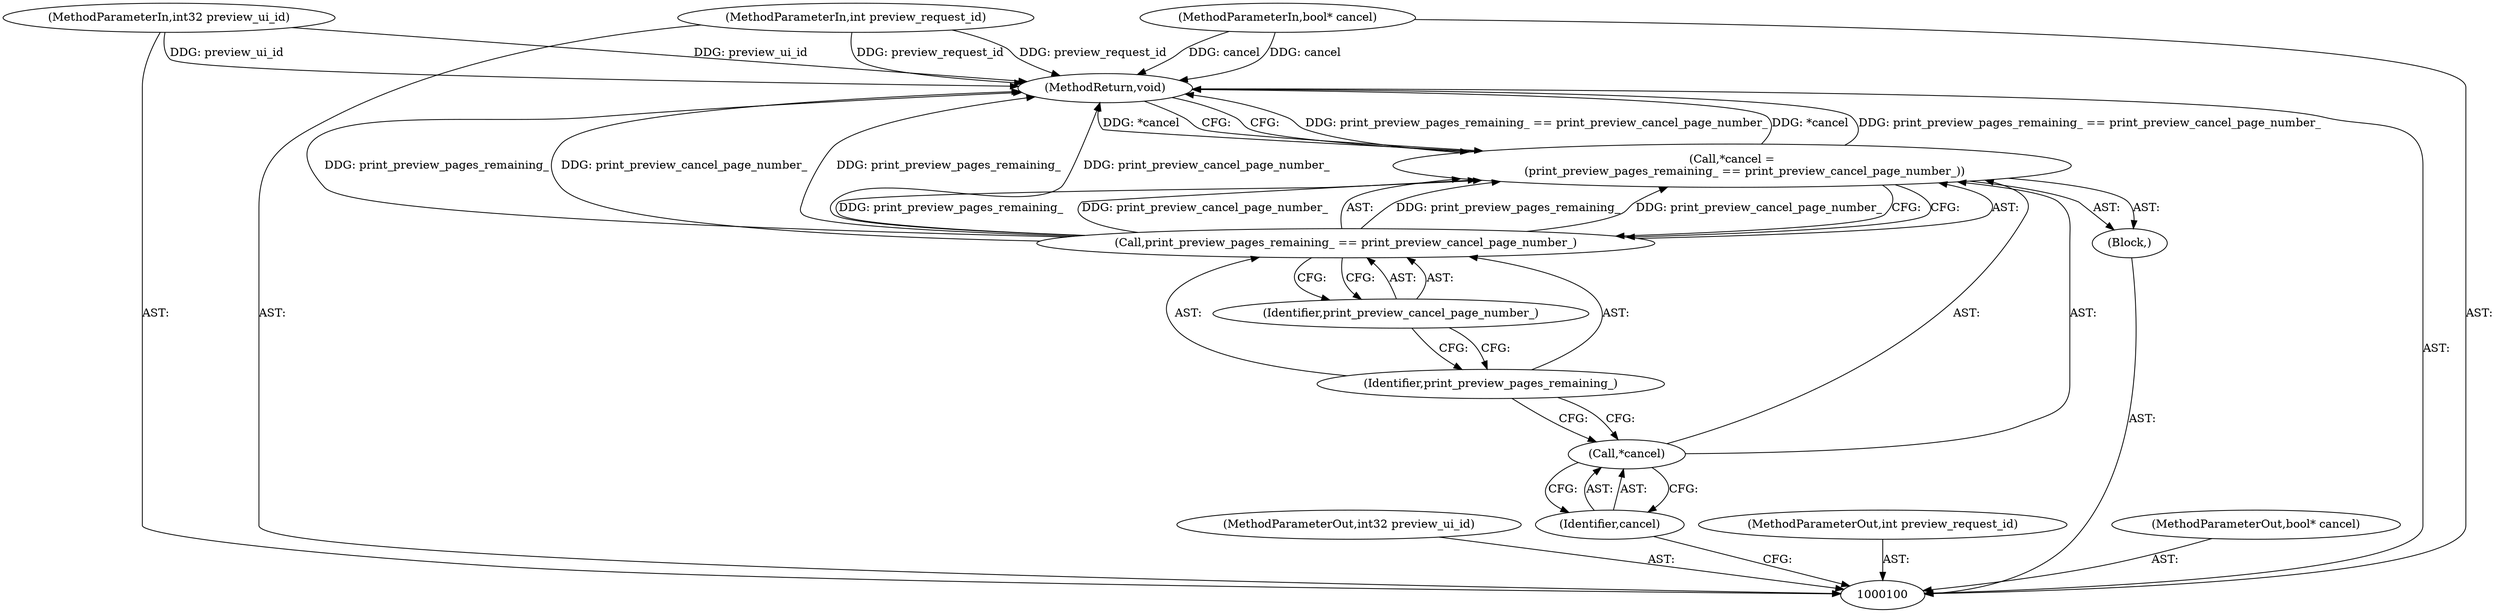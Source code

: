digraph "0_Chrome_116d0963cadfbf55ef2ec3d13781987c4d80517a_27" {
"1000111" [label="(MethodReturn,void)"];
"1000101" [label="(MethodParameterIn,int32 preview_ui_id)"];
"1000132" [label="(MethodParameterOut,int32 preview_ui_id)"];
"1000102" [label="(MethodParameterIn,int preview_request_id)"];
"1000133" [label="(MethodParameterOut,int preview_request_id)"];
"1000103" [label="(MethodParameterIn,bool* cancel)"];
"1000134" [label="(MethodParameterOut,bool* cancel)"];
"1000104" [label="(Block,)"];
"1000105" [label="(Call,*cancel =\n       (print_preview_pages_remaining_ == print_preview_cancel_page_number_))"];
"1000106" [label="(Call,*cancel)"];
"1000107" [label="(Identifier,cancel)"];
"1000110" [label="(Identifier,print_preview_cancel_page_number_)"];
"1000108" [label="(Call,print_preview_pages_remaining_ == print_preview_cancel_page_number_)"];
"1000109" [label="(Identifier,print_preview_pages_remaining_)"];
"1000111" -> "1000100"  [label="AST: "];
"1000111" -> "1000105"  [label="CFG: "];
"1000105" -> "1000111"  [label="DDG: print_preview_pages_remaining_ == print_preview_cancel_page_number_"];
"1000105" -> "1000111"  [label="DDG: *cancel"];
"1000103" -> "1000111"  [label="DDG: cancel"];
"1000102" -> "1000111"  [label="DDG: preview_request_id"];
"1000101" -> "1000111"  [label="DDG: preview_ui_id"];
"1000108" -> "1000111"  [label="DDG: print_preview_cancel_page_number_"];
"1000108" -> "1000111"  [label="DDG: print_preview_pages_remaining_"];
"1000101" -> "1000100"  [label="AST: "];
"1000101" -> "1000111"  [label="DDG: preview_ui_id"];
"1000132" -> "1000100"  [label="AST: "];
"1000102" -> "1000100"  [label="AST: "];
"1000102" -> "1000111"  [label="DDG: preview_request_id"];
"1000133" -> "1000100"  [label="AST: "];
"1000103" -> "1000100"  [label="AST: "];
"1000103" -> "1000111"  [label="DDG: cancel"];
"1000134" -> "1000100"  [label="AST: "];
"1000104" -> "1000100"  [label="AST: "];
"1000105" -> "1000104"  [label="AST: "];
"1000105" -> "1000104"  [label="AST: "];
"1000105" -> "1000108"  [label="CFG: "];
"1000106" -> "1000105"  [label="AST: "];
"1000108" -> "1000105"  [label="AST: "];
"1000111" -> "1000105"  [label="CFG: "];
"1000105" -> "1000111"  [label="DDG: print_preview_pages_remaining_ == print_preview_cancel_page_number_"];
"1000105" -> "1000111"  [label="DDG: *cancel"];
"1000108" -> "1000105"  [label="DDG: print_preview_pages_remaining_"];
"1000108" -> "1000105"  [label="DDG: print_preview_cancel_page_number_"];
"1000106" -> "1000105"  [label="AST: "];
"1000106" -> "1000107"  [label="CFG: "];
"1000107" -> "1000106"  [label="AST: "];
"1000109" -> "1000106"  [label="CFG: "];
"1000107" -> "1000106"  [label="AST: "];
"1000107" -> "1000100"  [label="CFG: "];
"1000106" -> "1000107"  [label="CFG: "];
"1000110" -> "1000108"  [label="AST: "];
"1000110" -> "1000109"  [label="CFG: "];
"1000108" -> "1000110"  [label="CFG: "];
"1000108" -> "1000105"  [label="AST: "];
"1000108" -> "1000110"  [label="CFG: "];
"1000109" -> "1000108"  [label="AST: "];
"1000110" -> "1000108"  [label="AST: "];
"1000105" -> "1000108"  [label="CFG: "];
"1000108" -> "1000111"  [label="DDG: print_preview_cancel_page_number_"];
"1000108" -> "1000111"  [label="DDG: print_preview_pages_remaining_"];
"1000108" -> "1000105"  [label="DDG: print_preview_pages_remaining_"];
"1000108" -> "1000105"  [label="DDG: print_preview_cancel_page_number_"];
"1000109" -> "1000108"  [label="AST: "];
"1000109" -> "1000106"  [label="CFG: "];
"1000110" -> "1000109"  [label="CFG: "];
}
